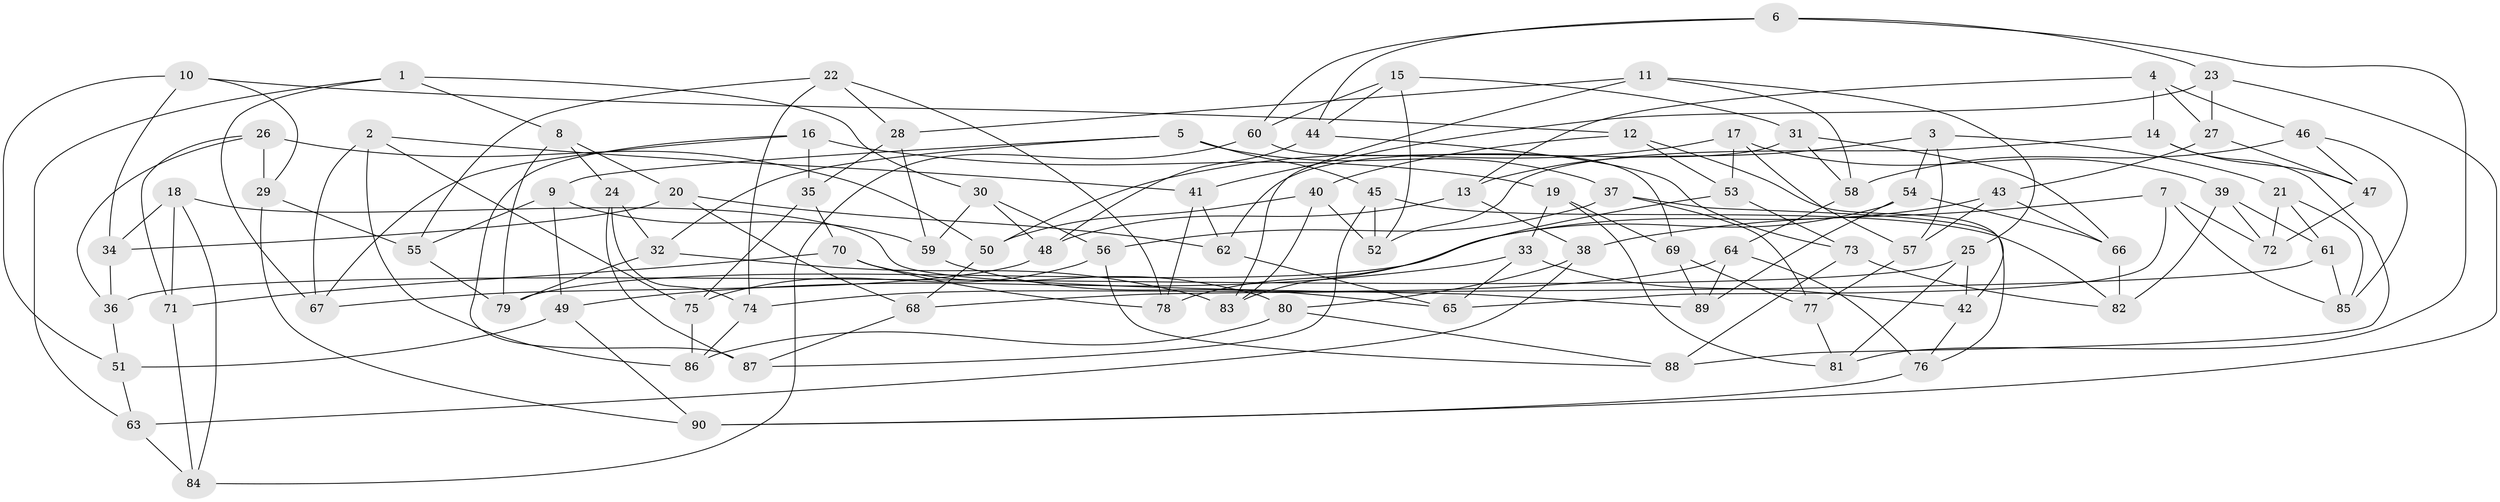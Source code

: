 // coarse degree distribution, {7: 0.03571428571428571, 8: 0.017857142857142856, 9: 0.07142857142857142, 3: 0.07142857142857142, 4: 0.7321428571428571, 11: 0.03571428571428571, 6: 0.017857142857142856, 2: 0.017857142857142856}
// Generated by graph-tools (version 1.1) at 2025/53/03/04/25 22:53:55]
// undirected, 90 vertices, 180 edges
graph export_dot {
  node [color=gray90,style=filled];
  1;
  2;
  3;
  4;
  5;
  6;
  7;
  8;
  9;
  10;
  11;
  12;
  13;
  14;
  15;
  16;
  17;
  18;
  19;
  20;
  21;
  22;
  23;
  24;
  25;
  26;
  27;
  28;
  29;
  30;
  31;
  32;
  33;
  34;
  35;
  36;
  37;
  38;
  39;
  40;
  41;
  42;
  43;
  44;
  45;
  46;
  47;
  48;
  49;
  50;
  51;
  52;
  53;
  54;
  55;
  56;
  57;
  58;
  59;
  60;
  61;
  62;
  63;
  64;
  65;
  66;
  67;
  68;
  69;
  70;
  71;
  72;
  73;
  74;
  75;
  76;
  77;
  78;
  79;
  80;
  81;
  82;
  83;
  84;
  85;
  86;
  87;
  88;
  89;
  90;
  1 -- 67;
  1 -- 30;
  1 -- 63;
  1 -- 8;
  2 -- 86;
  2 -- 75;
  2 -- 67;
  2 -- 41;
  3 -- 54;
  3 -- 57;
  3 -- 21;
  3 -- 13;
  4 -- 27;
  4 -- 14;
  4 -- 13;
  4 -- 46;
  5 -- 45;
  5 -- 32;
  5 -- 9;
  5 -- 37;
  6 -- 81;
  6 -- 44;
  6 -- 60;
  6 -- 23;
  7 -- 38;
  7 -- 85;
  7 -- 72;
  7 -- 65;
  8 -- 24;
  8 -- 20;
  8 -- 79;
  9 -- 55;
  9 -- 49;
  9 -- 59;
  10 -- 34;
  10 -- 29;
  10 -- 51;
  10 -- 12;
  11 -- 58;
  11 -- 28;
  11 -- 25;
  11 -- 83;
  12 -- 42;
  12 -- 40;
  12 -- 53;
  13 -- 48;
  13 -- 38;
  14 -- 88;
  14 -- 47;
  14 -- 52;
  15 -- 44;
  15 -- 52;
  15 -- 60;
  15 -- 31;
  16 -- 35;
  16 -- 67;
  16 -- 19;
  16 -- 87;
  17 -- 39;
  17 -- 50;
  17 -- 57;
  17 -- 53;
  18 -- 71;
  18 -- 34;
  18 -- 89;
  18 -- 84;
  19 -- 81;
  19 -- 33;
  19 -- 69;
  20 -- 68;
  20 -- 62;
  20 -- 34;
  21 -- 72;
  21 -- 85;
  21 -- 61;
  22 -- 78;
  22 -- 28;
  22 -- 74;
  22 -- 55;
  23 -- 90;
  23 -- 41;
  23 -- 27;
  24 -- 74;
  24 -- 87;
  24 -- 32;
  25 -- 42;
  25 -- 36;
  25 -- 81;
  26 -- 29;
  26 -- 36;
  26 -- 71;
  26 -- 50;
  27 -- 47;
  27 -- 43;
  28 -- 35;
  28 -- 59;
  29 -- 55;
  29 -- 90;
  30 -- 48;
  30 -- 56;
  30 -- 59;
  31 -- 62;
  31 -- 66;
  31 -- 58;
  32 -- 79;
  32 -- 83;
  33 -- 65;
  33 -- 42;
  33 -- 49;
  34 -- 36;
  35 -- 75;
  35 -- 70;
  36 -- 51;
  37 -- 77;
  37 -- 76;
  37 -- 56;
  38 -- 63;
  38 -- 80;
  39 -- 72;
  39 -- 61;
  39 -- 82;
  40 -- 83;
  40 -- 52;
  40 -- 50;
  41 -- 62;
  41 -- 78;
  42 -- 76;
  43 -- 66;
  43 -- 79;
  43 -- 57;
  44 -- 48;
  44 -- 73;
  45 -- 82;
  45 -- 52;
  45 -- 87;
  46 -- 85;
  46 -- 58;
  46 -- 47;
  47 -- 72;
  48 -- 67;
  49 -- 90;
  49 -- 51;
  50 -- 68;
  51 -- 63;
  53 -- 83;
  53 -- 73;
  54 -- 78;
  54 -- 66;
  54 -- 89;
  55 -- 79;
  56 -- 88;
  56 -- 75;
  57 -- 77;
  58 -- 64;
  59 -- 65;
  60 -- 69;
  60 -- 84;
  61 -- 85;
  61 -- 68;
  62 -- 65;
  63 -- 84;
  64 -- 76;
  64 -- 89;
  64 -- 74;
  66 -- 82;
  68 -- 87;
  69 -- 89;
  69 -- 77;
  70 -- 78;
  70 -- 80;
  70 -- 71;
  71 -- 84;
  73 -- 82;
  73 -- 88;
  74 -- 86;
  75 -- 86;
  76 -- 90;
  77 -- 81;
  80 -- 88;
  80 -- 86;
}
